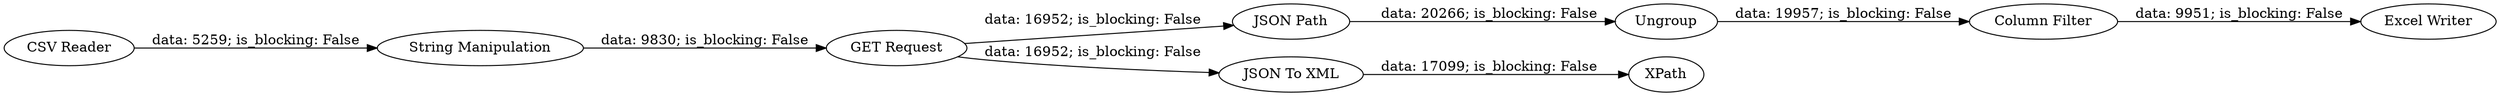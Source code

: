 digraph {
	"7509750186629252010_129" [label=XPath]
	"7509750186629252010_122" [label="String Manipulation"]
	"7509750186629252010_131" [label="Column Filter"]
	"7509750186629252010_117" [label="JSON Path"]
	"7509750186629252010_114" [label="GET Request"]
	"7509750186629252010_128" [label="JSON To XML"]
	"7509750186629252010_125" [label=Ungroup]
	"7509750186629252010_132" [label="Excel Writer"]
	"7509750186629252010_133" [label="CSV Reader"]
	"7509750186629252010_117" -> "7509750186629252010_125" [label="data: 20266; is_blocking: False"]
	"7509750186629252010_131" -> "7509750186629252010_132" [label="data: 9951; is_blocking: False"]
	"7509750186629252010_122" -> "7509750186629252010_114" [label="data: 9830; is_blocking: False"]
	"7509750186629252010_128" -> "7509750186629252010_129" [label="data: 17099; is_blocking: False"]
	"7509750186629252010_125" -> "7509750186629252010_131" [label="data: 19957; is_blocking: False"]
	"7509750186629252010_114" -> "7509750186629252010_117" [label="data: 16952; is_blocking: False"]
	"7509750186629252010_133" -> "7509750186629252010_122" [label="data: 5259; is_blocking: False"]
	"7509750186629252010_114" -> "7509750186629252010_128" [label="data: 16952; is_blocking: False"]
	rankdir=LR
}

